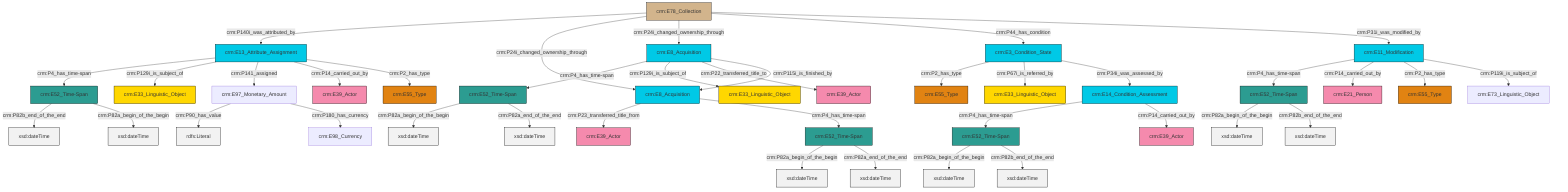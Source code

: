 graph TD
classDef Literal fill:#f2f2f2,stroke:#000000;
classDef CRM_Entity fill:#FFFFFF,stroke:#000000;
classDef Temporal_Entity fill:#00C9E6, stroke:#000000;
classDef Type fill:#E18312, stroke:#000000;
classDef Time-Span fill:#2C9C91, stroke:#000000;
classDef Appellation fill:#FFEB7F, stroke:#000000;
classDef Place fill:#008836, stroke:#000000;
classDef Persistent_Item fill:#B266B2, stroke:#000000;
classDef Conceptual_Object fill:#FFD700, stroke:#000000;
classDef Physical_Thing fill:#D2B48C, stroke:#000000;
classDef Actor fill:#f58aad, stroke:#000000;
classDef PC_Classes fill:#4ce600, stroke:#000000;
classDef Multi fill:#cccccc,stroke:#000000;

0["crm:E11_Modification"]:::Temporal_Entity -->|crm:P4_has_time-span| 1["crm:E52_Time-Span"]:::Time-Span
2["crm:E8_Acquisition"]:::Temporal_Entity -->|crm:P23_transferred_title_from| 3["crm:E39_Actor"]:::Actor
4["crm:E78_Collection"]:::Physical_Thing -->|crm:P140i_was_attributed_by| 5["crm:E13_Attribute_Assignment"]:::Temporal_Entity
6["crm:E8_Acquisition"]:::Temporal_Entity -->|crm:P4_has_time-span| 7["crm:E52_Time-Span"]:::Time-Span
8["crm:E3_Condition_State"]:::Temporal_Entity -->|crm:P2_has_type| 9["crm:E55_Type"]:::Type
5["crm:E13_Attribute_Assignment"]:::Temporal_Entity -->|crm:P4_has_time-span| 10["crm:E52_Time-Span"]:::Time-Span
2["crm:E8_Acquisition"]:::Temporal_Entity -->|crm:P4_has_time-span| 11["crm:E52_Time-Span"]:::Time-Span
5["crm:E13_Attribute_Assignment"]:::Temporal_Entity -->|crm:P129i_is_subject_of| 17["crm:E33_Linguistic_Object"]:::Conceptual_Object
11["crm:E52_Time-Span"]:::Time-Span -->|crm:P82a_begin_of_the_begin| 18[xsd:dateTime]:::Literal
21["crm:E14_Condition_Assessment"]:::Temporal_Entity -->|crm:P4_has_time-span| 22["crm:E52_Time-Span"]:::Time-Span
5["crm:E13_Attribute_Assignment"]:::Temporal_Entity -->|crm:P141_assigned| 23["crm:E97_Monetary_Amount"]:::Default
5["crm:E13_Attribute_Assignment"]:::Temporal_Entity -->|crm:P14_carried_out_by| 24["crm:E39_Actor"]:::Actor
7["crm:E52_Time-Span"]:::Time-Span -->|crm:P82a_begin_of_the_begin| 25[xsd:dateTime]:::Literal
23["crm:E97_Monetary_Amount"]:::Default -->|crm:P90_has_value| 27[rdfs:Literal]:::Literal
4["crm:E78_Collection"]:::Physical_Thing -->|crm:P24i_changed_ownership_through| 2["crm:E8_Acquisition"]:::Temporal_Entity
10["crm:E52_Time-Span"]:::Time-Span -->|crm:P82b_end_of_the_end| 29[xsd:dateTime]:::Literal
1["crm:E52_Time-Span"]:::Time-Span -->|crm:P82a_begin_of_the_begin| 32[xsd:dateTime]:::Literal
0["crm:E11_Modification"]:::Temporal_Entity -->|crm:P14_carried_out_by| 35["crm:E21_Person"]:::Actor
0["crm:E11_Modification"]:::Temporal_Entity -->|crm:P2_has_type| 42["crm:E55_Type"]:::Type
0["crm:E11_Modification"]:::Temporal_Entity -->|crm:P119i_is_subject_of| 38["crm:E73_Linguistic_Object"]:::Default
6["crm:E8_Acquisition"]:::Temporal_Entity -->|crm:P129i_is_subject_of| 44["crm:E33_Linguistic_Object"]:::Conceptual_Object
10["crm:E52_Time-Span"]:::Time-Span -->|crm:P82a_begin_of_the_begin| 47[xsd:dateTime]:::Literal
22["crm:E52_Time-Span"]:::Time-Span -->|crm:P82a_begin_of_the_begin| 48[xsd:dateTime]:::Literal
4["crm:E78_Collection"]:::Physical_Thing -->|crm:P24i_changed_ownership_through| 6["crm:E8_Acquisition"]:::Temporal_Entity
23["crm:E97_Monetary_Amount"]:::Default -->|crm:P180_has_currency| 50["crm:E98_Currency"]:::Default
6["crm:E8_Acquisition"]:::Temporal_Entity -->|crm:P22_transferred_title_to| 30["crm:E39_Actor"]:::Actor
7["crm:E52_Time-Span"]:::Time-Span -->|crm:P82a_end_of_the_end| 54[xsd:dateTime]:::Literal
21["crm:E14_Condition_Assessment"]:::Temporal_Entity -->|crm:P14_carried_out_by| 13["crm:E39_Actor"]:::Actor
6["crm:E8_Acquisition"]:::Temporal_Entity -->|crm:P115i_is_finished_by| 2["crm:E8_Acquisition"]:::Temporal_Entity
8["crm:E3_Condition_State"]:::Temporal_Entity -->|crm:P67i_is_referred_by| 19["crm:E33_Linguistic_Object"]:::Conceptual_Object
5["crm:E13_Attribute_Assignment"]:::Temporal_Entity -->|crm:P2_has_type| 36["crm:E55_Type"]:::Type
11["crm:E52_Time-Span"]:::Time-Span -->|crm:P82a_end_of_the_end| 59[xsd:dateTime]:::Literal
4["crm:E78_Collection"]:::Physical_Thing -->|crm:P44_has_condition| 8["crm:E3_Condition_State"]:::Temporal_Entity
1["crm:E52_Time-Span"]:::Time-Span -->|crm:P82b_end_of_the_end| 60[xsd:dateTime]:::Literal
8["crm:E3_Condition_State"]:::Temporal_Entity -->|crm:P34i_was_assessed_by| 21["crm:E14_Condition_Assessment"]:::Temporal_Entity
4["crm:E78_Collection"]:::Physical_Thing -->|crm:P31i_was_modified_by| 0["crm:E11_Modification"]:::Temporal_Entity
22["crm:E52_Time-Span"]:::Time-Span -->|crm:P82b_end_of_the_end| 61[xsd:dateTime]:::Literal